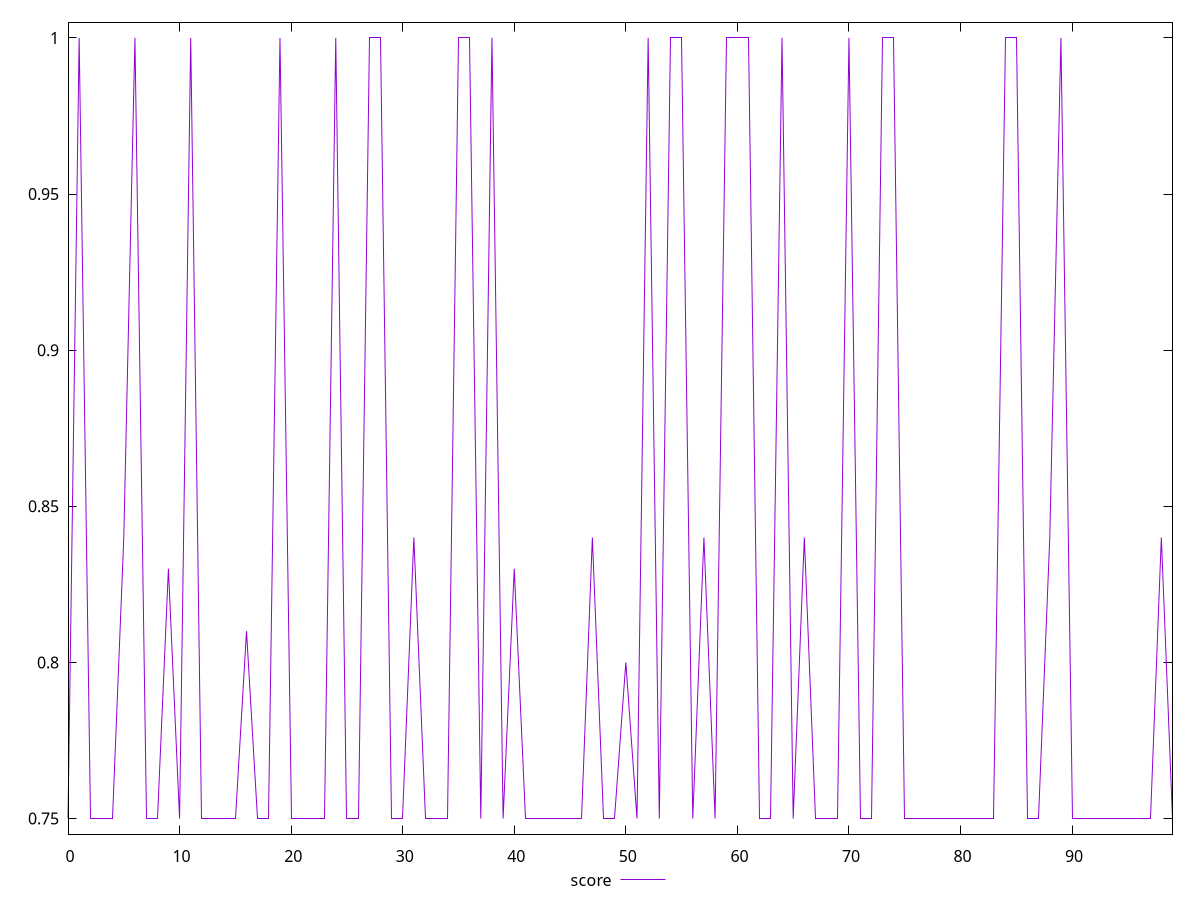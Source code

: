 reset

$score <<EOF
0 0.75
1 1
2 0.75
3 0.75
4 0.75
5 0.84
6 1
7 0.75
8 0.75
9 0.83
10 0.75
11 1
12 0.75
13 0.75
14 0.75
15 0.75
16 0.81
17 0.75
18 0.75
19 1
20 0.75
21 0.75
22 0.75
23 0.75
24 1
25 0.75
26 0.75
27 1
28 1
29 0.75
30 0.75
31 0.84
32 0.75
33 0.75
34 0.75
35 1
36 1
37 0.75
38 1
39 0.75
40 0.83
41 0.75
42 0.75
43 0.75
44 0.75
45 0.75
46 0.75
47 0.84
48 0.75
49 0.75
50 0.8
51 0.75
52 1
53 0.75
54 1
55 1
56 0.75
57 0.84
58 0.75
59 1
60 1
61 1
62 0.75
63 0.75
64 1
65 0.75
66 0.84
67 0.75
68 0.75
69 0.75
70 1
71 0.75
72 0.75
73 1
74 1
75 0.75
76 0.75
77 0.75
78 0.75
79 0.75
80 0.75
81 0.75
82 0.75
83 0.75
84 1
85 1
86 0.75
87 0.75
88 0.84
89 1
90 0.75
91 0.75
92 0.75
93 0.75
94 0.75
95 0.75
96 0.75
97 0.75
98 0.84
99 0.75
EOF

set key outside below
set xrange [0:99]
set yrange [0.745:1.005]
set trange [0.745:1.005]
set terminal svg size 640, 500 enhanced background rgb 'white'
set output "reports/report_00033_2021-03-01T14-23-16.841Z/uses-rel-preconnect/samples/astro/score/values.svg"

plot $score title "score" with line

reset
